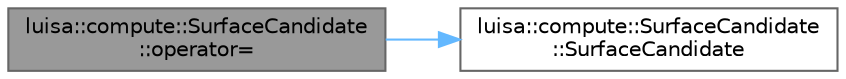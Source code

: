 digraph "luisa::compute::SurfaceCandidate::operator="
{
 // LATEX_PDF_SIZE
  bgcolor="transparent";
  edge [fontname=Helvetica,fontsize=10,labelfontname=Helvetica,labelfontsize=10];
  node [fontname=Helvetica,fontsize=10,shape=box,height=0.2,width=0.4];
  rankdir="LR";
  Node1 [id="Node000001",label="luisa::compute::SurfaceCandidate\l::operator=",height=0.2,width=0.4,color="gray40", fillcolor="grey60", style="filled", fontcolor="black",tooltip=" "];
  Node1 -> Node2 [id="edge2_Node000001_Node000002",color="steelblue1",style="solid",tooltip=" "];
  Node2 [id="Node000002",label="luisa::compute::SurfaceCandidate\l::SurfaceCandidate",height=0.2,width=0.4,color="grey40", fillcolor="white", style="filled",URL="$classluisa_1_1compute_1_1_surface_candidate.html#a58645a743e8651155e04af6976a3acb5",tooltip=" "];
}
